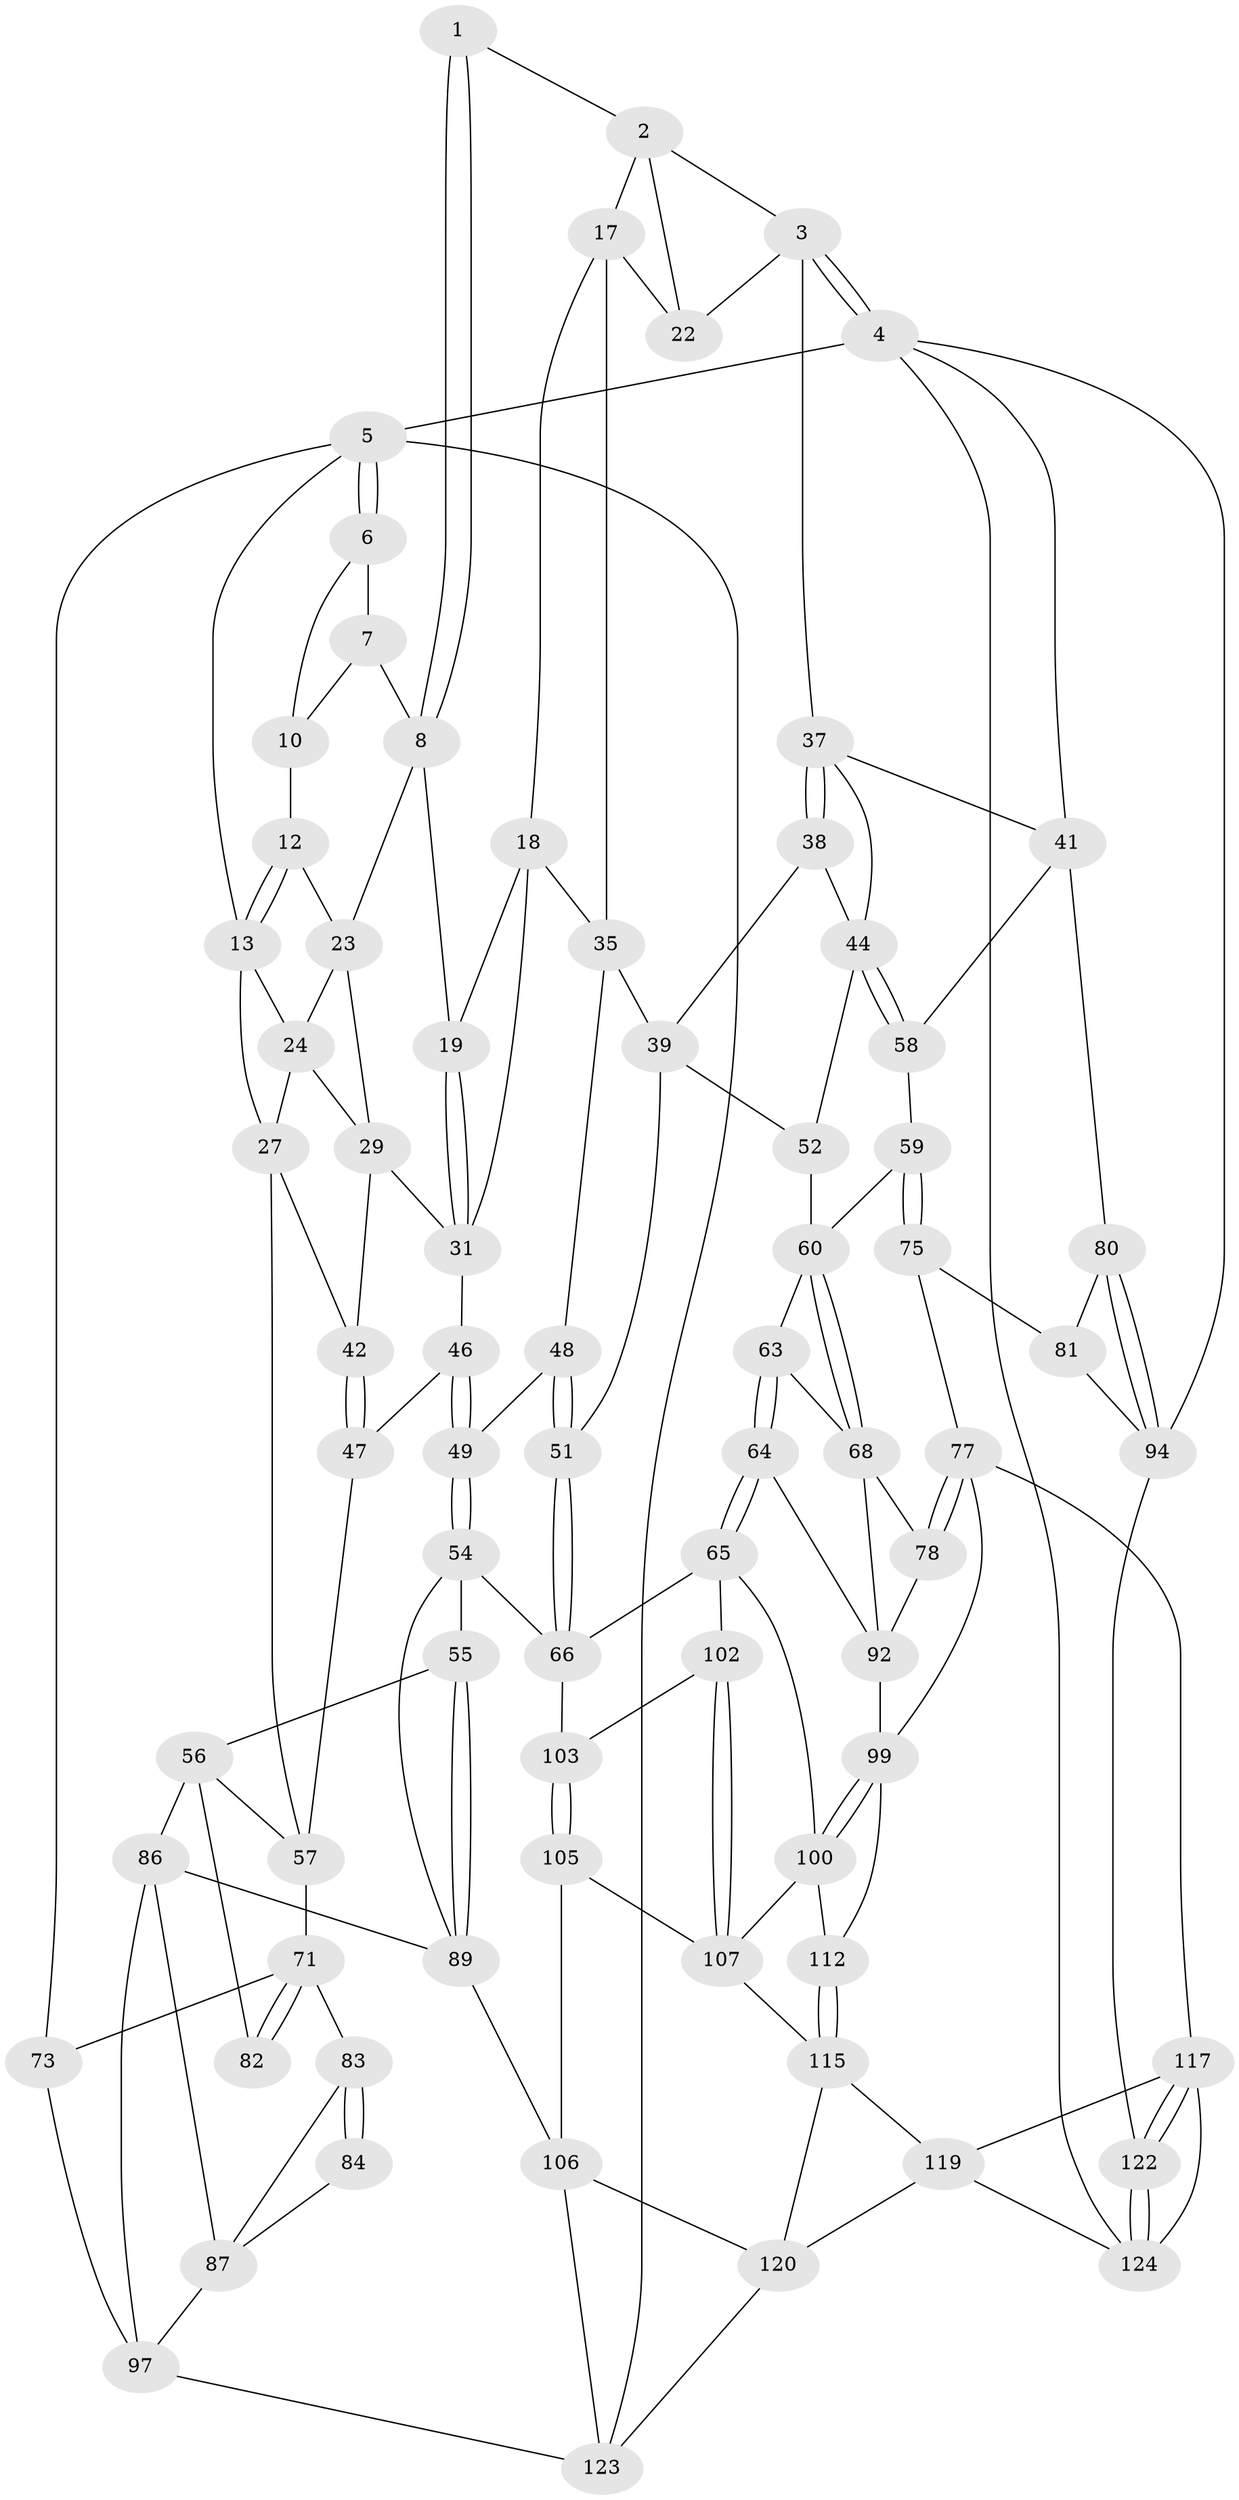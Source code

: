 // Generated by graph-tools (version 1.1) at 2025/52/02/27/25 19:52:35]
// undirected, 76 vertices, 162 edges
graph export_dot {
graph [start="1"]
  node [color=gray90,style=filled];
  1 [pos="+0.4850015940982484+0"];
  2 [pos="+0.5807287736431593+0",super="+16"];
  3 [pos="+0.6801604568096936+0",super="+21"];
  4 [pos="+1+0",super="+93"];
  5 [pos="+0+0",super="+74"];
  6 [pos="+0.10837523876538922+0"];
  7 [pos="+0.3243539411651698+0",super="+9"];
  8 [pos="+0.32524197842243513+0.10259745730110838",super="+20"];
  10 [pos="+0.2971014392741836+0.08109301785992837",super="+11"];
  12 [pos="+0.12615232029658766+0",super="+15"];
  13 [pos="+0.10888895413013373+0.0836110496289676",super="+14"];
  17 [pos="+0.4537484906712+0.13587403644201299",super="+30"];
  18 [pos="+0.36694930433671646+0.14675029379714097",super="+34"];
  19 [pos="+0.35690712575943967+0.14448353345843576"];
  22 [pos="+0.6194882588823605+0.13636352985374794"];
  23 [pos="+0.20077418502054784+0.10545213656970305",super="+25"];
  24 [pos="+0.1328732190625776+0.12416817971459607",super="+26"];
  27 [pos="+0+0.27718345900671887",super="+28"];
  29 [pos="+0.20034892468076124+0.22413115979390613",super="+33"];
  31 [pos="+0.28759809721639246+0.2967903204972303",super="+32"];
  35 [pos="+0.548036821598226+0.27149156961112836",super="+36"];
  37 [pos="+0.7753728173785057+0.19321751373599835",super="+40"];
  38 [pos="+0.7380500743676204+0.2759500327844877"];
  39 [pos="+0.6108764236492361+0.2966390251955416",super="+50"];
  41 [pos="+1+0",super="+62"];
  42 [pos="+0.18206682309023745+0.28087356315620743",super="+43"];
  44 [pos="+0.8474323674152828+0.37708550452516904",super="+45"];
  46 [pos="+0.2831698699308519+0.3545946181517732"];
  47 [pos="+0.18032476601731595+0.4190329808629485",super="+53"];
  48 [pos="+0.4368061063237706+0.4539323395915702"];
  49 [pos="+0.3577545843180096+0.47124658097213507"];
  51 [pos="+0.5300969239574641+0.5283725836512401"];
  52 [pos="+0.7094544672319485+0.4500208194656287"];
  54 [pos="+0.32377624988807646+0.5073909201912263",super="+70"];
  55 [pos="+0.2969317792684549+0.5220742384672651"];
  56 [pos="+0.1686634047815622+0.5212702367331614",super="+85"];
  57 [pos="+0.1623869960005397+0.5126453241773726",super="+67"];
  58 [pos="+0.8961934726540167+0.4517540612651173"];
  59 [pos="+0.8254165640567899+0.5326582105955373"];
  60 [pos="+0.7930602567566843+0.5252474966469669",super="+61"];
  63 [pos="+0.6500498047585939+0.5573056344748231"];
  64 [pos="+0.5545948515318901+0.5515553115990951"];
  65 [pos="+0.5438099907796315+0.5485872452853967",super="+101"];
  66 [pos="+0.5340806200706514+0.5374458878641152",super="+69"];
  68 [pos="+0.6899302943080055+0.5897302310955724",super="+79"];
  71 [pos="+0+0.6422981431427413",super="+72"];
  73 [pos="+0+0.9779716681877789"];
  75 [pos="+0.8270087233649004+0.54473453786754",super="+76"];
  77 [pos="+0.8320710502053619+0.7065656296395356",super="+113"];
  78 [pos="+0.7413199800429974+0.6773740778317561"];
  80 [pos="+1+0.5027981940105547"];
  81 [pos="+0.9938982699454874+0.6033988938585747",super="+104"];
  82 [pos="+0.06944514020727213+0.5743933843452724"];
  83 [pos="+0+0.6710114521427124",super="+95"];
  84 [pos="+0.06785228221839992+0.6203757192797106",super="+88"];
  86 [pos="+0.16146033964338077+0.5401278444513057",super="+91"];
  87 [pos="+0.12572332471117037+0.6147644996144161",super="+96"];
  89 [pos="+0.28359559047880684+0.7244614095299716",super="+90"];
  92 [pos="+0.6329326015279768+0.6458743484450442",super="+98"];
  94 [pos="+1+0.8156898358689204",super="+110"];
  97 [pos="+0.20281712070636537+0.7976502203738022",super="+114"];
  99 [pos="+0.6351280552908581+0.7168289260569379",super="+111"];
  100 [pos="+0.5553227848304113+0.6883801279585048",super="+109"];
  102 [pos="+0.46067178004573694+0.6875999301535413"];
  103 [pos="+0.4310232442543844+0.6697203845581476"];
  105 [pos="+0.3650421276388941+0.7534816064081525"];
  106 [pos="+0.3167663678227649+0.7512709268452622",super="+121"];
  107 [pos="+0.46994872151118644+0.7620774127863039",super="+108"];
  112 [pos="+0.5696031466284055+0.7924537931623159"];
  115 [pos="+0.5516677911639006+0.8726429554533472",super="+116"];
  117 [pos="+0.680971757664002+0.8563903161056846",super="+118"];
  119 [pos="+0.6232788707264607+0.8874835474265902",super="+126"];
  120 [pos="+0.4780618277939006+0.899185878643036",super="+127"];
  122 [pos="+0.8557784514825938+0.9682402832639359"];
  123 [pos="+0.2304664701759626+0.9016372160195462",super="+128"];
  124 [pos="+0.9883765376738733+1",super="+125"];
  1 -- 2;
  1 -- 8;
  1 -- 8;
  2 -- 3;
  2 -- 17;
  2 -- 22;
  3 -- 4;
  3 -- 4;
  3 -- 37;
  3 -- 22;
  4 -- 5 [weight=2];
  4 -- 41;
  4 -- 124;
  4 -- 94;
  5 -- 6;
  5 -- 6;
  5 -- 13;
  5 -- 73;
  5 -- 123;
  6 -- 7;
  6 -- 10;
  7 -- 8;
  7 -- 10;
  8 -- 19;
  8 -- 23;
  10 -- 12 [weight=2];
  12 -- 13;
  12 -- 13;
  12 -- 23;
  13 -- 24;
  13 -- 27;
  17 -- 18;
  17 -- 35;
  17 -- 22;
  18 -- 19;
  18 -- 35;
  18 -- 31;
  19 -- 31;
  19 -- 31;
  23 -- 24;
  23 -- 29;
  24 -- 27;
  24 -- 29;
  27 -- 42;
  27 -- 57;
  29 -- 42;
  29 -- 31;
  31 -- 46;
  35 -- 39;
  35 -- 48;
  37 -- 38;
  37 -- 38;
  37 -- 41;
  37 -- 44;
  38 -- 39;
  38 -- 44;
  39 -- 51;
  39 -- 52;
  41 -- 80;
  41 -- 58;
  42 -- 47 [weight=2];
  42 -- 47;
  44 -- 58;
  44 -- 58;
  44 -- 52;
  46 -- 47;
  46 -- 49;
  46 -- 49;
  47 -- 57;
  48 -- 49;
  48 -- 51;
  48 -- 51;
  49 -- 54;
  49 -- 54;
  51 -- 66;
  51 -- 66;
  52 -- 60;
  54 -- 55;
  54 -- 89;
  54 -- 66;
  55 -- 56;
  55 -- 89;
  55 -- 89;
  56 -- 57;
  56 -- 82;
  56 -- 86;
  57 -- 71;
  58 -- 59;
  59 -- 60;
  59 -- 75;
  59 -- 75;
  60 -- 68;
  60 -- 68;
  60 -- 63;
  63 -- 64;
  63 -- 64;
  63 -- 68;
  64 -- 65;
  64 -- 65;
  64 -- 92;
  65 -- 66;
  65 -- 100;
  65 -- 102;
  66 -- 103;
  68 -- 78;
  68 -- 92;
  71 -- 82;
  71 -- 82;
  71 -- 73;
  71 -- 83;
  73 -- 97;
  75 -- 81 [weight=2];
  75 -- 77;
  77 -- 78;
  77 -- 78;
  77 -- 117;
  77 -- 99;
  78 -- 92;
  80 -- 81;
  80 -- 94;
  80 -- 94;
  81 -- 94;
  83 -- 84 [weight=2];
  83 -- 84;
  83 -- 87;
  84 -- 87;
  86 -- 87;
  86 -- 97;
  86 -- 89;
  87 -- 97;
  89 -- 106;
  92 -- 99;
  94 -- 122;
  97 -- 123;
  99 -- 100;
  99 -- 100;
  99 -- 112;
  100 -- 112;
  100 -- 107;
  102 -- 103;
  102 -- 107;
  102 -- 107;
  103 -- 105;
  103 -- 105;
  105 -- 106;
  105 -- 107;
  106 -- 120;
  106 -- 123;
  107 -- 115;
  112 -- 115;
  112 -- 115;
  115 -- 119;
  115 -- 120;
  117 -- 122;
  117 -- 122;
  117 -- 119;
  117 -- 124;
  119 -- 124;
  119 -- 120;
  120 -- 123;
  122 -- 124;
  122 -- 124;
}
